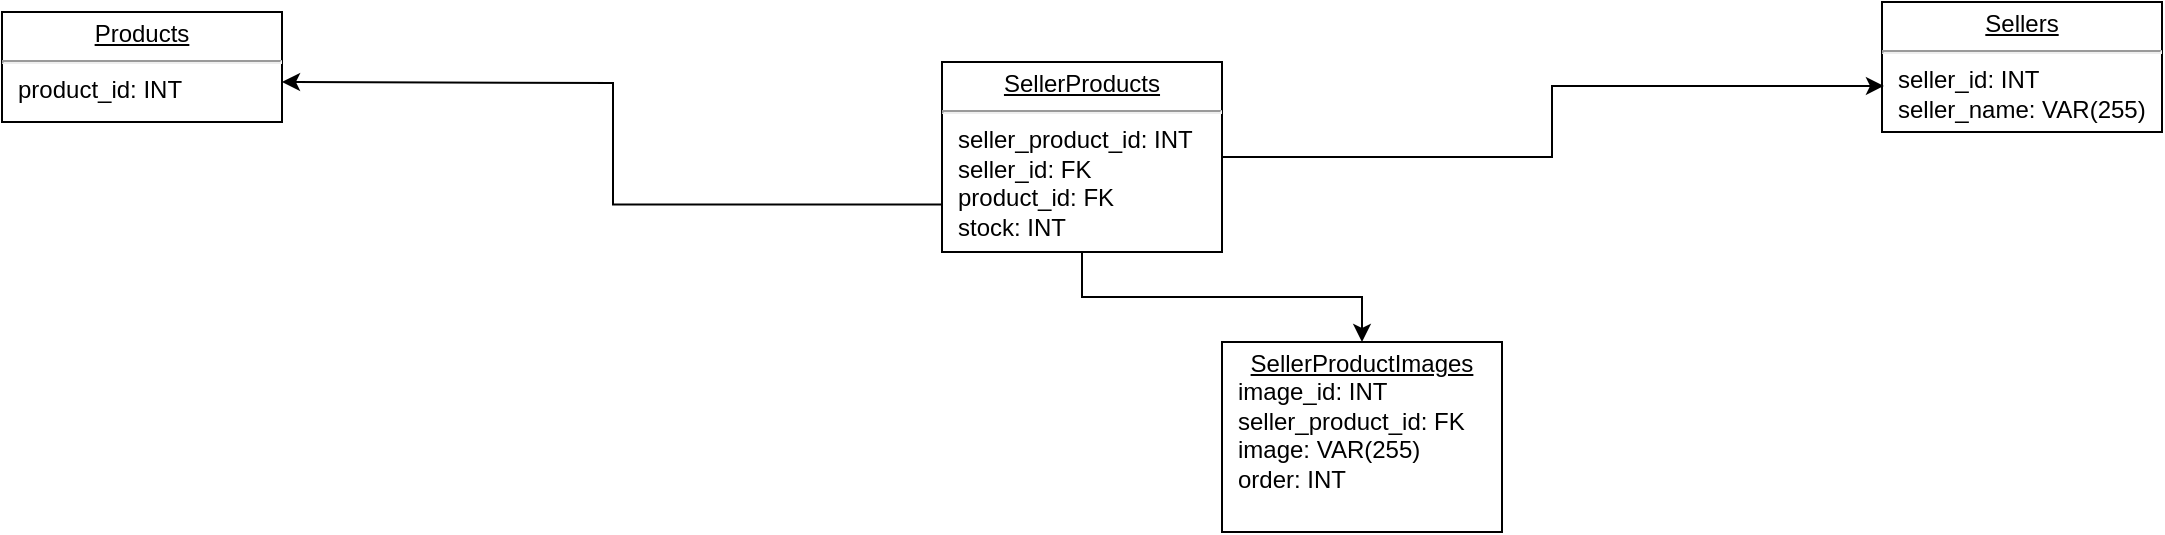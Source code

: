 <mxfile version="22.1.20" type="github">
  <diagram name="Page-1" id="a7904f86-f2b4-8e86-fa97-74104820619b">
    <mxGraphModel dx="934" dy="533" grid="1" gridSize="10" guides="1" tooltips="1" connect="1" arrows="1" fold="1" page="1" pageScale="1" pageWidth="1100" pageHeight="850" background="none" math="0" shadow="0">
      <root>
        <mxCell id="0" />
        <mxCell id="1" parent="0" />
        <mxCell id="24794b860abc3c2d-1" value="&lt;p style=&quot;margin: 0px ; margin-top: 4px ; text-align: center ; text-decoration: underline&quot;&gt;Products&lt;/p&gt;&lt;hr&gt;&lt;p style=&quot;margin: 0px ; margin-left: 8px&quot;&gt;product_id: INT&lt;/p&gt;&lt;p style=&quot;margin: 0px ; margin-left: 8px&quot;&gt;&lt;br&gt;&lt;/p&gt;" style="verticalAlign=top;align=left;overflow=fill;fontSize=12;fontFamily=Helvetica;html=1;rounded=0;shadow=0;comic=0;labelBackgroundColor=none;strokeWidth=1" parent="1" vertex="1">
          <mxGeometry x="10" y="15" width="140" height="55" as="geometry" />
        </mxCell>
        <mxCell id="24794b860abc3c2d-17" value="&lt;p style=&quot;margin: 0px ; margin-top: 4px ; text-align: center ; text-decoration: underline&quot;&gt;Sellers&lt;/p&gt;&lt;hr&gt;&lt;p style=&quot;margin: 0px ; margin-left: 8px&quot;&gt;seller_id: INT&lt;/p&gt;&lt;p style=&quot;margin: 0px ; margin-left: 8px&quot;&gt;seller_name: VAR(255)&lt;/p&gt;&lt;p style=&quot;margin: 0px ; margin-left: 8px&quot;&gt;&lt;br&gt;&lt;/p&gt;" style="verticalAlign=top;align=left;overflow=fill;fontSize=12;fontFamily=Helvetica;html=1;rounded=0;shadow=0;comic=0;labelBackgroundColor=none;strokeWidth=1" parent="1" vertex="1">
          <mxGeometry x="950" y="10" width="140" height="65" as="geometry" />
        </mxCell>
        <mxCell id="gQVgTaIHXdBQscYpgulz-2" value="" style="edgeStyle=orthogonalEdgeStyle;rounded=0;orthogonalLoop=1;jettySize=auto;html=1;entryX=0.007;entryY=0.646;entryDx=0;entryDy=0;entryPerimeter=0;" edge="1" parent="1" source="24794b860abc3c2d-19" target="24794b860abc3c2d-17">
          <mxGeometry relative="1" as="geometry" />
        </mxCell>
        <mxCell id="gQVgTaIHXdBQscYpgulz-3" style="edgeStyle=orthogonalEdgeStyle;rounded=0;orthogonalLoop=1;jettySize=auto;html=1;exitX=0;exitY=0.75;exitDx=0;exitDy=0;" edge="1" parent="1" source="24794b860abc3c2d-19">
          <mxGeometry relative="1" as="geometry">
            <mxPoint x="150" y="50" as="targetPoint" />
          </mxGeometry>
        </mxCell>
        <mxCell id="gQVgTaIHXdBQscYpgulz-5" value="" style="edgeStyle=orthogonalEdgeStyle;rounded=0;orthogonalLoop=1;jettySize=auto;html=1;" edge="1" parent="1" source="24794b860abc3c2d-19" target="gQVgTaIHXdBQscYpgulz-4">
          <mxGeometry relative="1" as="geometry" />
        </mxCell>
        <mxCell id="24794b860abc3c2d-19" value="&lt;p style=&quot;margin: 0px ; margin-top: 4px ; text-align: center ; text-decoration: underline&quot;&gt;SellerProducts&lt;/p&gt;&lt;hr&gt;&lt;p style=&quot;margin: 0px ; margin-left: 8px&quot;&gt;seller_product_id: INT&lt;/p&gt;&lt;p style=&quot;margin: 0px ; margin-left: 8px&quot;&gt;seller_id: FK&lt;/p&gt;&lt;p style=&quot;margin: 0px ; margin-left: 8px&quot;&gt;product_id: FK&lt;/p&gt;&lt;p style=&quot;margin: 0px ; margin-left: 8px&quot;&gt;stock: INT&lt;br&gt;&lt;/p&gt;&lt;p style=&quot;margin: 0px ; margin-left: 8px&quot;&gt;&lt;br&gt;&lt;/p&gt;" style="verticalAlign=top;align=left;overflow=fill;fontSize=12;fontFamily=Helvetica;html=1;rounded=0;shadow=0;comic=0;labelBackgroundColor=none;strokeWidth=1;" parent="1" vertex="1">
          <mxGeometry x="480" y="40" width="140" height="95" as="geometry" />
        </mxCell>
        <mxCell id="gQVgTaIHXdBQscYpgulz-4" value="&lt;p style=&quot;margin: 0px ; margin-top: 4px ; text-align: center ; text-decoration: underline&quot;&gt;SellerProductImages&lt;/p&gt;&lt;p style=&quot;margin: 0px ; margin-left: 8px&quot;&gt;image_id: INT&lt;/p&gt;&lt;p style=&quot;margin: 0px ; margin-left: 8px&quot;&gt;seller_product_id: FK&lt;/p&gt;&lt;p style=&quot;margin: 0px ; margin-left: 8px&quot;&gt;image: VAR(255)&lt;/p&gt;&lt;p style=&quot;margin: 0px ; margin-left: 8px&quot;&gt;order: INT&lt;br&gt;&lt;/p&gt;&lt;p style=&quot;margin: 0px ; margin-left: 8px&quot;&gt;&lt;br&gt;&lt;/p&gt;" style="verticalAlign=top;align=left;overflow=fill;fontSize=12;fontFamily=Helvetica;html=1;rounded=0;shadow=0;comic=0;labelBackgroundColor=none;strokeWidth=1;" vertex="1" parent="1">
          <mxGeometry x="620" y="180" width="140" height="95" as="geometry" />
        </mxCell>
      </root>
    </mxGraphModel>
  </diagram>
</mxfile>
